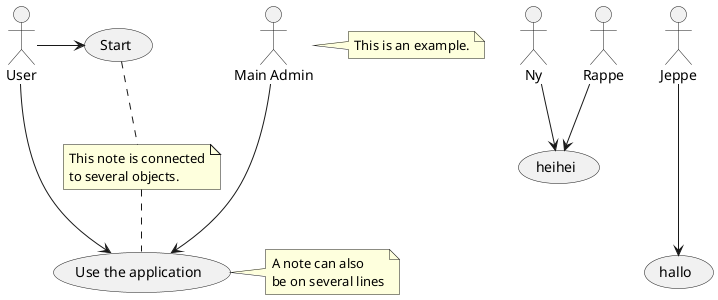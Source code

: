 @startuml
:Main Admin: as Admin
(Use the application) as (Use)

User -> (Start)
User --> (Use)

Admin ---> (Use)


Ny--> (heihei)
Jeppe---> (hallo)
Rappe --> (heihei)



note right of Admin : This is an example.

note right of (Use)
A note can also
be on several lines
end note

note "This note is connected\nto several objects." as N2
(Start) .. N2
N2 .. (Use)
@enduml

